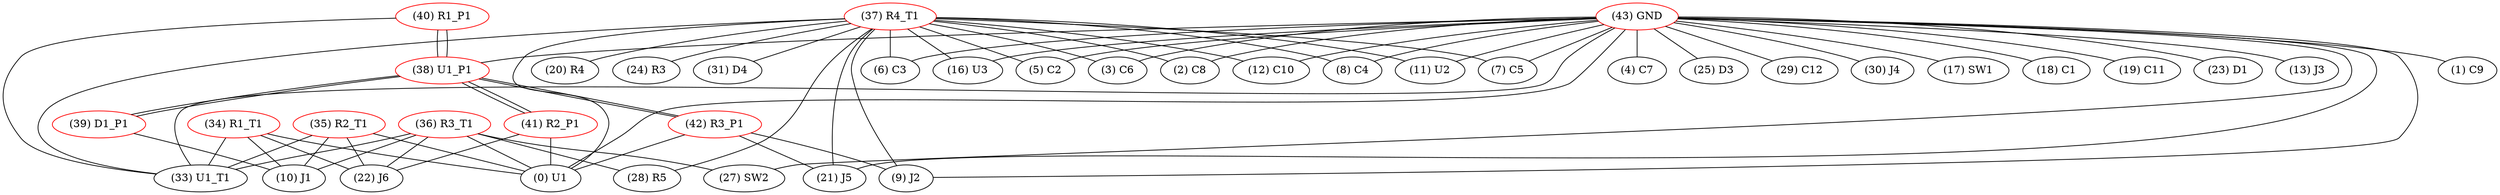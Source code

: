 graph {
	34 [label="(34) R1_T1" color=red]
	10 [label="(10) J1"]
	22 [label="(22) J6"]
	0 [label="(0) U1"]
	33 [label="(33) U1_T1"]
	35 [label="(35) R2_T1" color=red]
	0 [label="(0) U1"]
	22 [label="(22) J6"]
	10 [label="(10) J1"]
	33 [label="(33) U1_T1"]
	36 [label="(36) R3_T1" color=red]
	10 [label="(10) J1"]
	28 [label="(28) R5"]
	0 [label="(0) U1"]
	22 [label="(22) J6"]
	27 [label="(27) SW2"]
	33 [label="(33) U1_T1"]
	37 [label="(37) R4_T1" color=red]
	9 [label="(9) J2"]
	0 [label="(0) U1"]
	16 [label="(16) U3"]
	5 [label="(5) C2"]
	3 [label="(3) C6"]
	2 [label="(2) C8"]
	20 [label="(20) R4"]
	12 [label="(12) C10"]
	8 [label="(8) C4"]
	11 [label="(11) U2"]
	7 [label="(7) C5"]
	6 [label="(6) C3"]
	24 [label="(24) R3"]
	31 [label="(31) D4"]
	21 [label="(21) J5"]
	28 [label="(28) R5"]
	33 [label="(33) U1_T1"]
	38 [label="(38) U1_P1" color=red]
	39 [label="(39) D1_P1"]
	41 [label="(41) R2_P1"]
	42 [label="(42) R3_P1"]
	40 [label="(40) R1_P1"]
	39 [label="(39) D1_P1" color=red]
	10 [label="(10) J1"]
	38 [label="(38) U1_P1"]
	40 [label="(40) R1_P1" color=red]
	33 [label="(33) U1_T1"]
	38 [label="(38) U1_P1"]
	41 [label="(41) R2_P1" color=red]
	0 [label="(0) U1"]
	22 [label="(22) J6"]
	38 [label="(38) U1_P1"]
	42 [label="(42) R3_P1" color=red]
	9 [label="(9) J2"]
	21 [label="(21) J5"]
	0 [label="(0) U1"]
	38 [label="(38) U1_P1"]
	43 [label="(43) GND" color=red]
	3 [label="(3) C6"]
	2 [label="(2) C8"]
	1 [label="(1) C9"]
	21 [label="(21) J5"]
	7 [label="(7) C5"]
	0 [label="(0) U1"]
	4 [label="(4) C7"]
	5 [label="(5) C2"]
	6 [label="(6) C3"]
	8 [label="(8) C4"]
	25 [label="(25) D3"]
	29 [label="(29) C12"]
	30 [label="(30) J4"]
	17 [label="(17) SW1"]
	18 [label="(18) C1"]
	19 [label="(19) C11"]
	9 [label="(9) J2"]
	27 [label="(27) SW2"]
	23 [label="(23) D1"]
	13 [label="(13) J3"]
	11 [label="(11) U2"]
	16 [label="(16) U3"]
	12 [label="(12) C10"]
	33 [label="(33) U1_T1"]
	38 [label="(38) U1_P1"]
	34 -- 10
	34 -- 22
	34 -- 0
	34 -- 33
	35 -- 0
	35 -- 22
	35 -- 10
	35 -- 33
	36 -- 10
	36 -- 28
	36 -- 0
	36 -- 22
	36 -- 27
	36 -- 33
	37 -- 9
	37 -- 0
	37 -- 16
	37 -- 5
	37 -- 3
	37 -- 2
	37 -- 20
	37 -- 12
	37 -- 8
	37 -- 11
	37 -- 7
	37 -- 6
	37 -- 24
	37 -- 31
	37 -- 21
	37 -- 28
	37 -- 33
	38 -- 39
	38 -- 41
	38 -- 42
	38 -- 40
	39 -- 10
	39 -- 38
	40 -- 33
	40 -- 38
	41 -- 0
	41 -- 22
	41 -- 38
	42 -- 9
	42 -- 21
	42 -- 0
	42 -- 38
	43 -- 3
	43 -- 2
	43 -- 1
	43 -- 21
	43 -- 7
	43 -- 0
	43 -- 4
	43 -- 5
	43 -- 6
	43 -- 8
	43 -- 25
	43 -- 29
	43 -- 30
	43 -- 17
	43 -- 18
	43 -- 19
	43 -- 9
	43 -- 27
	43 -- 23
	43 -- 13
	43 -- 11
	43 -- 16
	43 -- 12
	43 -- 33
	43 -- 38
}